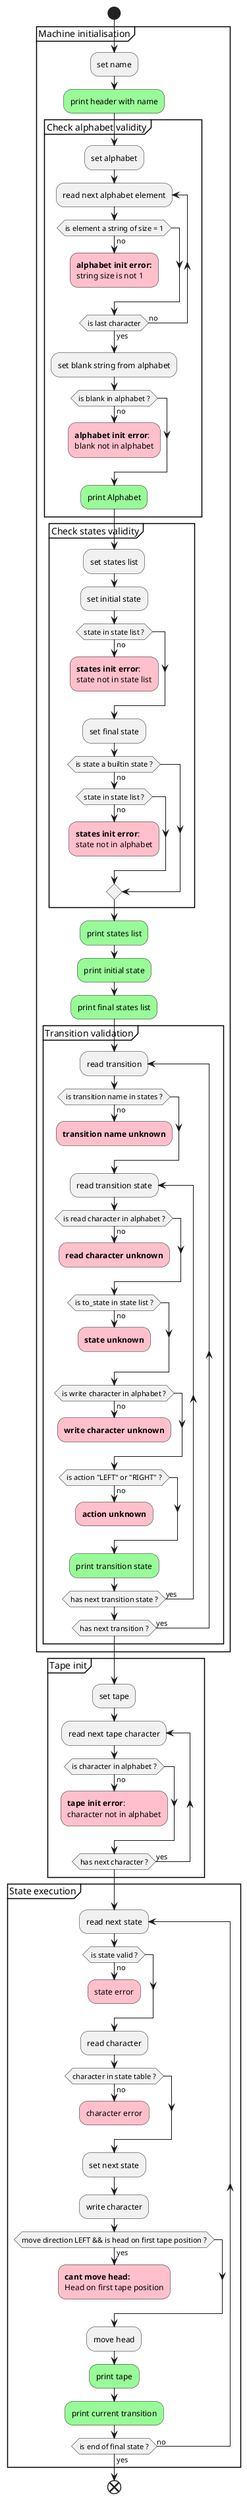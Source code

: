 @startuml turing

start

partition Machine initialisation {
    :set name;

    #palegreen:print header with name;

    partition Check alphabet validity {
        :set alphabet;
        repeat :read next alphabet element;
            if (is element a string of size = 1) then (no)
                #pink:**alphabet init error:**
                string size is not 1;
                kill
            endif
        repeat while (is last character) is (no) not (yes)

        :set blank string from alphabet;
        if (is blank in alphabet ?) then (no)
            #pink:**alphabet init error**:
            blank not in alphabet;
            kill
        endif

        #palegreen:print Alphabet;
    }

    partition Check states validity {
        :set states list;
        :set initial state;
        if (state in state list ?) then (no)
            #pink:**states init error**:
            state not in state list;
            kill
        endif

        :set final state;
        if (is state a builtin state ?) then (no)
            if (state in state list ?) then (no)
            #pink:**states init error**:
            state not in alphabet;
            kill
            endif
        endif
    }

    #palegreen:print states list;
    #palegreen:print initial state;
    #palegreen:print final states list;

    partition Transition validation {
        repeat :read transition;
            if (is transition name in states ?) then (no)
                #pink:**transition name unknown**;
                kill
            endif
            
            repeat :read transition state;
                if (is read character in alphabet ?) then (no)
                    #pink:**read character unknown**;
                    kill
                endif
                if (is to_state in state list ?) then (no)
                    #pink:**state unknown**;
                    kill
                endif
                if (is write character in alphabet ?) then (no)
                    #pink:**write character unknown**;
                    kill
                endif
                if (is action "LEFT" or "RIGHT" ?) then (no)
                    #pink:**action unknown**;
                    kill
                endif
                #palegreen:print transition state;
            repeat while (has next transition state ?)  is (yes)
        repeat while (has next transition ?) is (yes)
    }
}

partition Tape init {
    :set tape;
    repeat :read next tape character;
        if (is character in alphabet ?) then (no)
            #pink:**tape init error**:
            character not in alphabet;
        kill
    endif
    repeat while (has next character ?) is (yes)
}

partition State execution {
    repeat :read next state;
        if (is state valid ?) then (no)
            #pink:state error;
            kill
        endif
        :read character;
        if (character in state table ?) then (no)
            #pink:character error;
            kill
        endif
        :set next state;
        :write character;

        if (move direction LEFT && is head on first tape position ?) then (yes)
            #pink:**cant move head:**
            Head on first tape position;
            kill
        endif

        :move head;
        #palegreen:print tape;
        #palegreen:print current transition;
    repeat while (is end of final state ?) is (no) not (yes)
}

end

@enduml